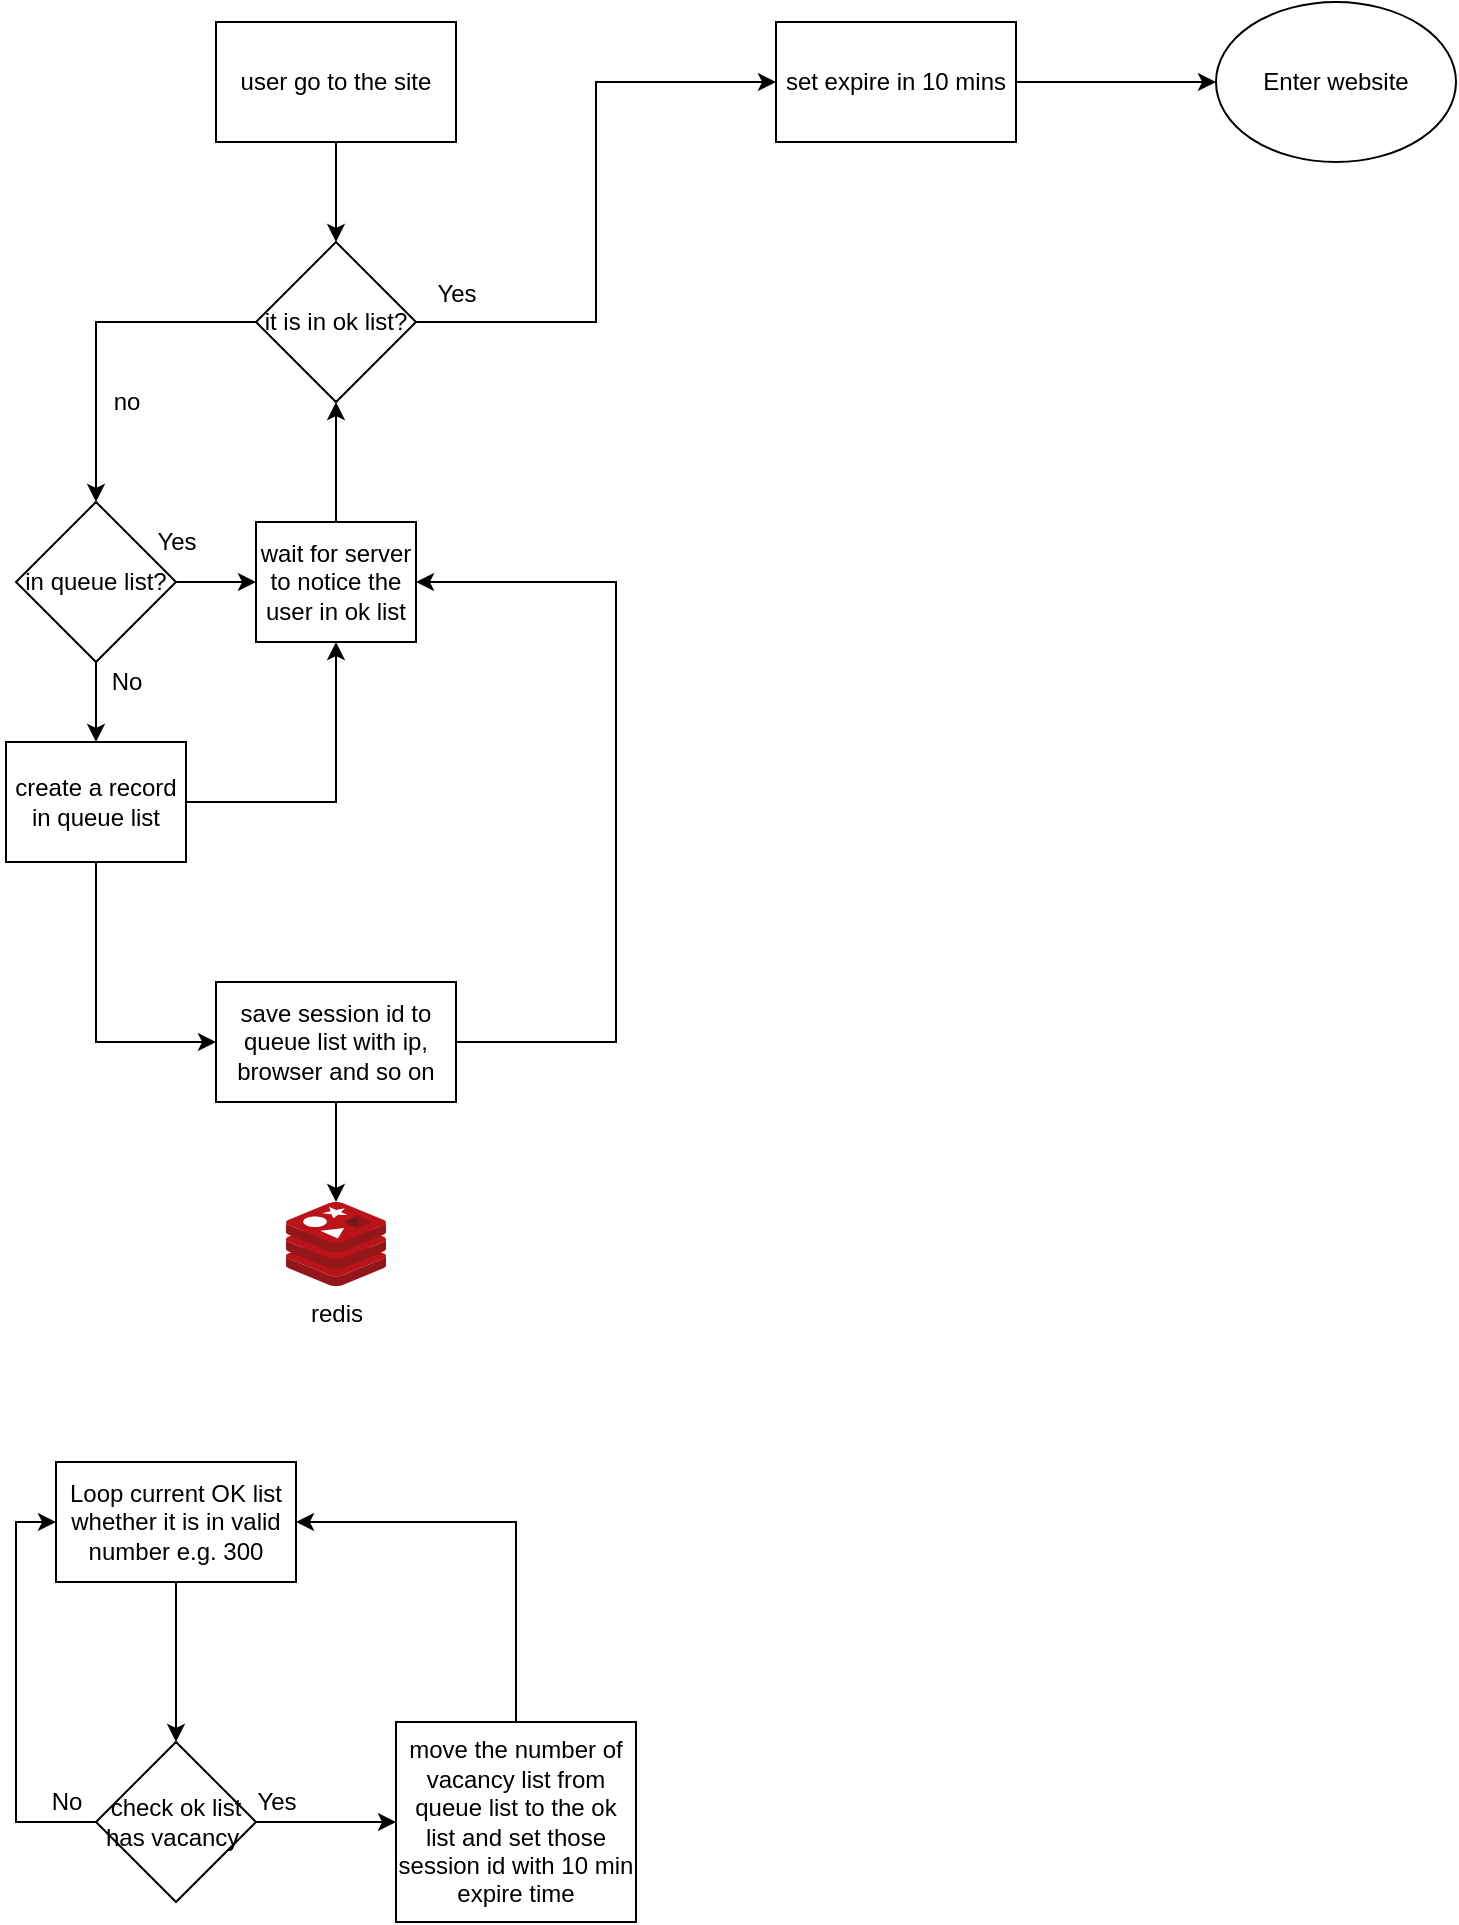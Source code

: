 <mxfile version="12.5.3" type="device"><diagram id="4yu2bcsHBMxYaJ8Quz1F" name="Page-1"><mxGraphModel dx="906" dy="640" grid="1" gridSize="10" guides="1" tooltips="1" connect="1" arrows="1" fold="1" page="1" pageScale="1" pageWidth="827" pageHeight="1169" math="0" shadow="0"><root><mxCell id="0"/><mxCell id="1" parent="0"/><mxCell id="MiO7gj5yXDPFrDMXkS2n-3" style="edgeStyle=orthogonalEdgeStyle;rounded=0;orthogonalLoop=1;jettySize=auto;html=1;entryX=0.5;entryY=0;entryDx=0;entryDy=0;" edge="1" parent="1" source="MiO7gj5yXDPFrDMXkS2n-1" target="MiO7gj5yXDPFrDMXkS2n-2"><mxGeometry relative="1" as="geometry"/></mxCell><mxCell id="MiO7gj5yXDPFrDMXkS2n-1" value="user go to the site" style="rounded=0;whiteSpace=wrap;html=1;" vertex="1" parent="1"><mxGeometry x="120" y="40" width="120" height="60" as="geometry"/></mxCell><mxCell id="MiO7gj5yXDPFrDMXkS2n-5" style="edgeStyle=orthogonalEdgeStyle;rounded=0;orthogonalLoop=1;jettySize=auto;html=1;entryX=0.5;entryY=0;entryDx=0;entryDy=0;" edge="1" parent="1" source="MiO7gj5yXDPFrDMXkS2n-2" target="MiO7gj5yXDPFrDMXkS2n-7"><mxGeometry relative="1" as="geometry"><mxPoint x="100" y="280" as="targetPoint"/><Array as="points"><mxPoint x="60" y="190"/></Array></mxGeometry></mxCell><mxCell id="MiO7gj5yXDPFrDMXkS2n-12" style="edgeStyle=orthogonalEdgeStyle;rounded=0;orthogonalLoop=1;jettySize=auto;html=1;entryX=0;entryY=0.5;entryDx=0;entryDy=0;" edge="1" parent="1" source="MiO7gj5yXDPFrDMXkS2n-2" target="MiO7gj5yXDPFrDMXkS2n-11"><mxGeometry relative="1" as="geometry"/></mxCell><mxCell id="MiO7gj5yXDPFrDMXkS2n-2" value="it is in ok list?" style="rhombus;whiteSpace=wrap;html=1;" vertex="1" parent="1"><mxGeometry x="140" y="150" width="80" height="80" as="geometry"/></mxCell><mxCell id="MiO7gj5yXDPFrDMXkS2n-6" value="no" style="text;html=1;align=center;verticalAlign=middle;resizable=0;points=[];autosize=1;" vertex="1" parent="1"><mxGeometry x="60" y="220" width="30" height="20" as="geometry"/></mxCell><mxCell id="MiO7gj5yXDPFrDMXkS2n-9" style="edgeStyle=orthogonalEdgeStyle;rounded=0;orthogonalLoop=1;jettySize=auto;html=1;entryX=0.5;entryY=0;entryDx=0;entryDy=0;" edge="1" parent="1" source="MiO7gj5yXDPFrDMXkS2n-7" target="MiO7gj5yXDPFrDMXkS2n-8"><mxGeometry relative="1" as="geometry"/></mxCell><mxCell id="MiO7gj5yXDPFrDMXkS2n-16" style="edgeStyle=orthogonalEdgeStyle;rounded=0;orthogonalLoop=1;jettySize=auto;html=1;exitX=1;exitY=0.5;exitDx=0;exitDy=0;entryX=0;entryY=0.5;entryDx=0;entryDy=0;" edge="1" parent="1" source="MiO7gj5yXDPFrDMXkS2n-7" target="MiO7gj5yXDPFrDMXkS2n-14"><mxGeometry relative="1" as="geometry"/></mxCell><mxCell id="MiO7gj5yXDPFrDMXkS2n-7" value="in queue list?" style="rhombus;whiteSpace=wrap;html=1;" vertex="1" parent="1"><mxGeometry x="20" y="280" width="80" height="80" as="geometry"/></mxCell><mxCell id="MiO7gj5yXDPFrDMXkS2n-18" style="edgeStyle=orthogonalEdgeStyle;rounded=0;orthogonalLoop=1;jettySize=auto;html=1;entryX=0.5;entryY=1;entryDx=0;entryDy=0;" edge="1" parent="1" source="MiO7gj5yXDPFrDMXkS2n-8" target="MiO7gj5yXDPFrDMXkS2n-14"><mxGeometry relative="1" as="geometry"/></mxCell><mxCell id="MiO7gj5yXDPFrDMXkS2n-23" style="edgeStyle=orthogonalEdgeStyle;rounded=0;orthogonalLoop=1;jettySize=auto;html=1;entryX=0;entryY=0.5;entryDx=0;entryDy=0;" edge="1" parent="1" source="MiO7gj5yXDPFrDMXkS2n-8" target="MiO7gj5yXDPFrDMXkS2n-22"><mxGeometry relative="1" as="geometry"><Array as="points"><mxPoint x="60" y="550"/></Array></mxGeometry></mxCell><mxCell id="MiO7gj5yXDPFrDMXkS2n-8" value="create a record in queue list" style="rounded=0;whiteSpace=wrap;html=1;" vertex="1" parent="1"><mxGeometry x="15" y="400" width="90" height="60" as="geometry"/></mxCell><mxCell id="MiO7gj5yXDPFrDMXkS2n-10" value="Enter website" style="ellipse;whiteSpace=wrap;html=1;" vertex="1" parent="1"><mxGeometry x="620" y="30" width="120" height="80" as="geometry"/></mxCell><mxCell id="MiO7gj5yXDPFrDMXkS2n-13" style="edgeStyle=orthogonalEdgeStyle;rounded=0;orthogonalLoop=1;jettySize=auto;html=1;entryX=0;entryY=0.5;entryDx=0;entryDy=0;" edge="1" parent="1" source="MiO7gj5yXDPFrDMXkS2n-11" target="MiO7gj5yXDPFrDMXkS2n-10"><mxGeometry relative="1" as="geometry"/></mxCell><mxCell id="MiO7gj5yXDPFrDMXkS2n-11" value="set expire in 10 mins" style="rounded=0;whiteSpace=wrap;html=1;" vertex="1" parent="1"><mxGeometry x="400" y="40" width="120" height="60" as="geometry"/></mxCell><mxCell id="MiO7gj5yXDPFrDMXkS2n-21" style="edgeStyle=orthogonalEdgeStyle;rounded=0;orthogonalLoop=1;jettySize=auto;html=1;entryX=0.5;entryY=1;entryDx=0;entryDy=0;" edge="1" parent="1" source="MiO7gj5yXDPFrDMXkS2n-14" target="MiO7gj5yXDPFrDMXkS2n-2"><mxGeometry relative="1" as="geometry"/></mxCell><mxCell id="MiO7gj5yXDPFrDMXkS2n-14" value="wait for server to notice the user in ok list" style="rounded=0;whiteSpace=wrap;html=1;" vertex="1" parent="1"><mxGeometry x="140" y="290" width="80" height="60" as="geometry"/></mxCell><mxCell id="MiO7gj5yXDPFrDMXkS2n-15" value="Yes" style="text;html=1;align=center;verticalAlign=middle;resizable=0;points=[];autosize=1;" vertex="1" parent="1"><mxGeometry x="220" y="166" width="40" height="20" as="geometry"/></mxCell><mxCell id="MiO7gj5yXDPFrDMXkS2n-17" value="Yes" style="text;html=1;align=center;verticalAlign=middle;resizable=0;points=[];autosize=1;" vertex="1" parent="1"><mxGeometry x="80" y="290" width="40" height="20" as="geometry"/></mxCell><mxCell id="MiO7gj5yXDPFrDMXkS2n-20" value="No" style="text;html=1;align=center;verticalAlign=middle;resizable=0;points=[];autosize=1;" vertex="1" parent="1"><mxGeometry x="60" y="360" width="30" height="20" as="geometry"/></mxCell><mxCell id="MiO7gj5yXDPFrDMXkS2n-25" style="edgeStyle=orthogonalEdgeStyle;rounded=0;orthogonalLoop=1;jettySize=auto;html=1;entryX=0.5;entryY=0;entryDx=0;entryDy=0;" edge="1" parent="1" source="MiO7gj5yXDPFrDMXkS2n-22"><mxGeometry relative="1" as="geometry"><mxPoint x="180" y="630" as="targetPoint"/></mxGeometry></mxCell><mxCell id="MiO7gj5yXDPFrDMXkS2n-39" style="edgeStyle=orthogonalEdgeStyle;rounded=0;orthogonalLoop=1;jettySize=auto;html=1;entryX=1;entryY=0.5;entryDx=0;entryDy=0;" edge="1" parent="1" source="MiO7gj5yXDPFrDMXkS2n-22" target="MiO7gj5yXDPFrDMXkS2n-14"><mxGeometry relative="1" as="geometry"><Array as="points"><mxPoint x="320" y="550"/><mxPoint x="320" y="320"/></Array></mxGeometry></mxCell><mxCell id="MiO7gj5yXDPFrDMXkS2n-22" value="save session id to queue list with ip, browser and so on" style="rounded=0;whiteSpace=wrap;html=1;" vertex="1" parent="1"><mxGeometry x="120" y="520" width="120" height="60" as="geometry"/></mxCell><mxCell id="MiO7gj5yXDPFrDMXkS2n-26" value="redis" style="aspect=fixed;html=1;points=[];align=center;image;fontSize=12;image=img/lib/mscae/Cache_Redis_Product.svg;" vertex="1" parent="1"><mxGeometry x="155" y="630" width="50" height="42" as="geometry"/></mxCell><mxCell id="MiO7gj5yXDPFrDMXkS2n-30" style="edgeStyle=orthogonalEdgeStyle;rounded=0;orthogonalLoop=1;jettySize=auto;html=1;entryX=0.5;entryY=0;entryDx=0;entryDy=0;" edge="1" parent="1" source="MiO7gj5yXDPFrDMXkS2n-27" target="MiO7gj5yXDPFrDMXkS2n-29"><mxGeometry relative="1" as="geometry"/></mxCell><mxCell id="MiO7gj5yXDPFrDMXkS2n-27" value="Loop current OK list whether it is in valid number e.g. 300" style="rounded=0;whiteSpace=wrap;html=1;" vertex="1" parent="1"><mxGeometry x="40" y="760" width="120" height="60" as="geometry"/></mxCell><mxCell id="MiO7gj5yXDPFrDMXkS2n-32" style="edgeStyle=orthogonalEdgeStyle;rounded=0;orthogonalLoop=1;jettySize=auto;html=1;exitX=1;exitY=0.5;exitDx=0;exitDy=0;entryX=0;entryY=0.5;entryDx=0;entryDy=0;" edge="1" parent="1" source="MiO7gj5yXDPFrDMXkS2n-29" target="MiO7gj5yXDPFrDMXkS2n-31"><mxGeometry relative="1" as="geometry"/></mxCell><mxCell id="MiO7gj5yXDPFrDMXkS2n-33" style="edgeStyle=orthogonalEdgeStyle;rounded=0;orthogonalLoop=1;jettySize=auto;html=1;exitX=0;exitY=0.5;exitDx=0;exitDy=0;entryX=0;entryY=0.5;entryDx=0;entryDy=0;" edge="1" parent="1" source="MiO7gj5yXDPFrDMXkS2n-29" target="MiO7gj5yXDPFrDMXkS2n-27"><mxGeometry relative="1" as="geometry"/></mxCell><mxCell id="MiO7gj5yXDPFrDMXkS2n-29" value="check ok list has vacancy&amp;nbsp;" style="rhombus;whiteSpace=wrap;html=1;" vertex="1" parent="1"><mxGeometry x="60" y="900" width="80" height="80" as="geometry"/></mxCell><mxCell id="MiO7gj5yXDPFrDMXkS2n-35" style="edgeStyle=orthogonalEdgeStyle;rounded=0;orthogonalLoop=1;jettySize=auto;html=1;exitX=0.5;exitY=0;exitDx=0;exitDy=0;entryX=1;entryY=0.5;entryDx=0;entryDy=0;" edge="1" parent="1" source="MiO7gj5yXDPFrDMXkS2n-31" target="MiO7gj5yXDPFrDMXkS2n-27"><mxGeometry relative="1" as="geometry"/></mxCell><mxCell id="MiO7gj5yXDPFrDMXkS2n-31" value="move the number of vacancy list from queue list to the ok list and set those session id with 10 min expire time" style="rounded=0;whiteSpace=wrap;html=1;" vertex="1" parent="1"><mxGeometry x="210" y="890" width="120" height="100" as="geometry"/></mxCell><mxCell id="MiO7gj5yXDPFrDMXkS2n-34" value="No" style="text;html=1;align=center;verticalAlign=middle;resizable=0;points=[];autosize=1;" vertex="1" parent="1"><mxGeometry x="30" y="920" width="30" height="20" as="geometry"/></mxCell><mxCell id="MiO7gj5yXDPFrDMXkS2n-36" value="Yes" style="text;html=1;align=center;verticalAlign=middle;resizable=0;points=[];autosize=1;" vertex="1" parent="1"><mxGeometry x="130" y="920" width="40" height="20" as="geometry"/></mxCell></root></mxGraphModel></diagram></mxfile>